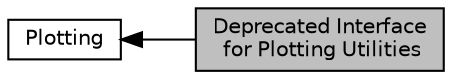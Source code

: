 digraph "Deprecated Interface for Plotting Utilities"
{
  bgcolor="transparent";
  edge [fontname="Helvetica",fontsize="10",labelfontname="Helvetica",labelfontsize="10"];
  node [fontname="Helvetica",fontsize="10",shape=box];
  rankdir=LR;
  Node0 [label="Deprecated Interface\l for Plotting Utilities",height=0.2,width=0.4,color="black", fillcolor="grey75", style="filled", fontcolor="black",tooltip=" "];
  Node1 [label="Plotting",height=0.2,width=0.4,color="black",URL="$group__plotting__utils.html",tooltip="Functions for Creating Secondary Structure Plots, Dot-Plots, and More."];
  Node1->Node0 [shape=plaintext, dir="back", style="solid"];
}
